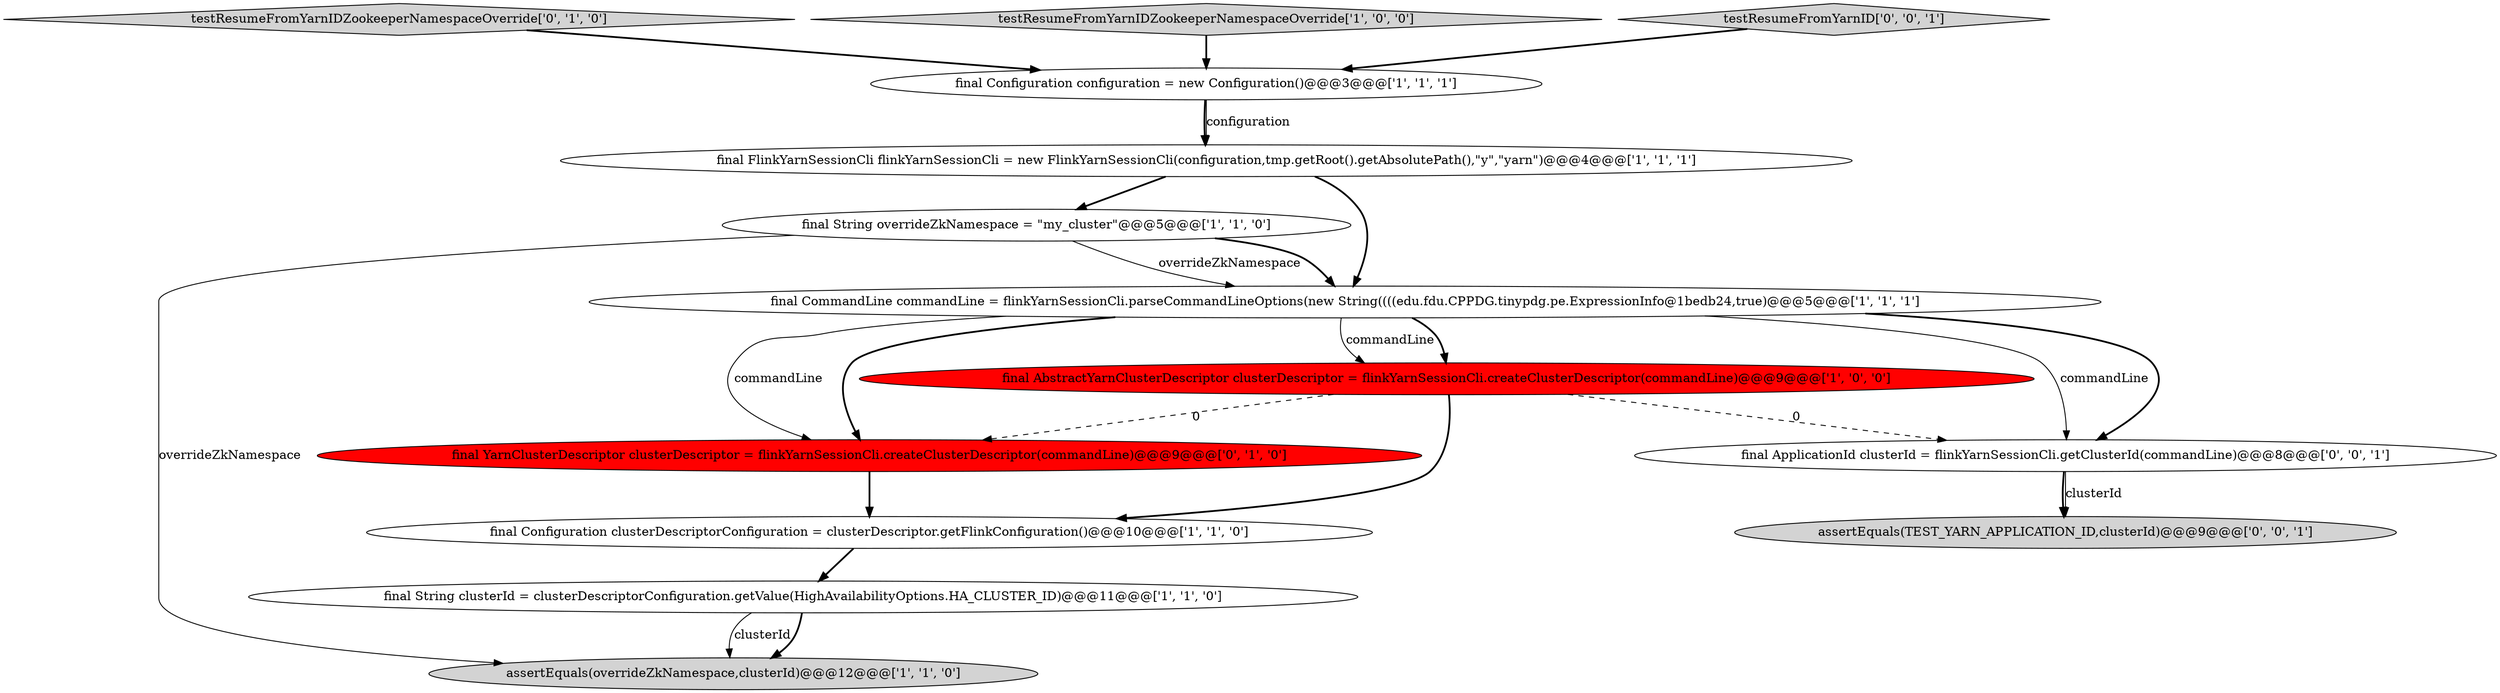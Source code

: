 digraph {
1 [style = filled, label = "final CommandLine commandLine = flinkYarnSessionCli.parseCommandLineOptions(new String((((edu.fdu.CPPDG.tinypdg.pe.ExpressionInfo@1bedb24,true)@@@5@@@['1', '1', '1']", fillcolor = white, shape = ellipse image = "AAA0AAABBB1BBB"];
5 [style = filled, label = "final String overrideZkNamespace = \"my_cluster\"@@@5@@@['1', '1', '0']", fillcolor = white, shape = ellipse image = "AAA0AAABBB1BBB"];
10 [style = filled, label = "final YarnClusterDescriptor clusterDescriptor = flinkYarnSessionCli.createClusterDescriptor(commandLine)@@@9@@@['0', '1', '0']", fillcolor = red, shape = ellipse image = "AAA1AAABBB2BBB"];
9 [style = filled, label = "testResumeFromYarnIDZookeeperNamespaceOverride['0', '1', '0']", fillcolor = lightgray, shape = diamond image = "AAA0AAABBB2BBB"];
2 [style = filled, label = "final Configuration configuration = new Configuration()@@@3@@@['1', '1', '1']", fillcolor = white, shape = ellipse image = "AAA0AAABBB1BBB"];
6 [style = filled, label = "final String clusterId = clusterDescriptorConfiguration.getValue(HighAvailabilityOptions.HA_CLUSTER_ID)@@@11@@@['1', '1', '0']", fillcolor = white, shape = ellipse image = "AAA0AAABBB1BBB"];
0 [style = filled, label = "final AbstractYarnClusterDescriptor clusterDescriptor = flinkYarnSessionCli.createClusterDescriptor(commandLine)@@@9@@@['1', '0', '0']", fillcolor = red, shape = ellipse image = "AAA1AAABBB1BBB"];
3 [style = filled, label = "final FlinkYarnSessionCli flinkYarnSessionCli = new FlinkYarnSessionCli(configuration,tmp.getRoot().getAbsolutePath(),\"y\",\"yarn\")@@@4@@@['1', '1', '1']", fillcolor = white, shape = ellipse image = "AAA0AAABBB1BBB"];
11 [style = filled, label = "final ApplicationId clusterId = flinkYarnSessionCli.getClusterId(commandLine)@@@8@@@['0', '0', '1']", fillcolor = white, shape = ellipse image = "AAA0AAABBB3BBB"];
7 [style = filled, label = "assertEquals(overrideZkNamespace,clusterId)@@@12@@@['1', '1', '0']", fillcolor = lightgray, shape = ellipse image = "AAA0AAABBB1BBB"];
4 [style = filled, label = "testResumeFromYarnIDZookeeperNamespaceOverride['1', '0', '0']", fillcolor = lightgray, shape = diamond image = "AAA0AAABBB1BBB"];
13 [style = filled, label = "testResumeFromYarnID['0', '0', '1']", fillcolor = lightgray, shape = diamond image = "AAA0AAABBB3BBB"];
12 [style = filled, label = "assertEquals(TEST_YARN_APPLICATION_ID,clusterId)@@@9@@@['0', '0', '1']", fillcolor = lightgray, shape = ellipse image = "AAA0AAABBB3BBB"];
8 [style = filled, label = "final Configuration clusterDescriptorConfiguration = clusterDescriptor.getFlinkConfiguration()@@@10@@@['1', '1', '0']", fillcolor = white, shape = ellipse image = "AAA0AAABBB1BBB"];
1->0 [style = solid, label="commandLine"];
3->1 [style = bold, label=""];
9->2 [style = bold, label=""];
2->3 [style = bold, label=""];
1->11 [style = solid, label="commandLine"];
8->6 [style = bold, label=""];
11->12 [style = bold, label=""];
0->11 [style = dashed, label="0"];
1->0 [style = bold, label=""];
4->2 [style = bold, label=""];
5->7 [style = solid, label="overrideZkNamespace"];
0->10 [style = dashed, label="0"];
1->11 [style = bold, label=""];
6->7 [style = solid, label="clusterId"];
2->3 [style = solid, label="configuration"];
5->1 [style = solid, label="overrideZkNamespace"];
5->1 [style = bold, label=""];
11->12 [style = solid, label="clusterId"];
3->5 [style = bold, label=""];
10->8 [style = bold, label=""];
0->8 [style = bold, label=""];
1->10 [style = solid, label="commandLine"];
6->7 [style = bold, label=""];
1->10 [style = bold, label=""];
13->2 [style = bold, label=""];
}
